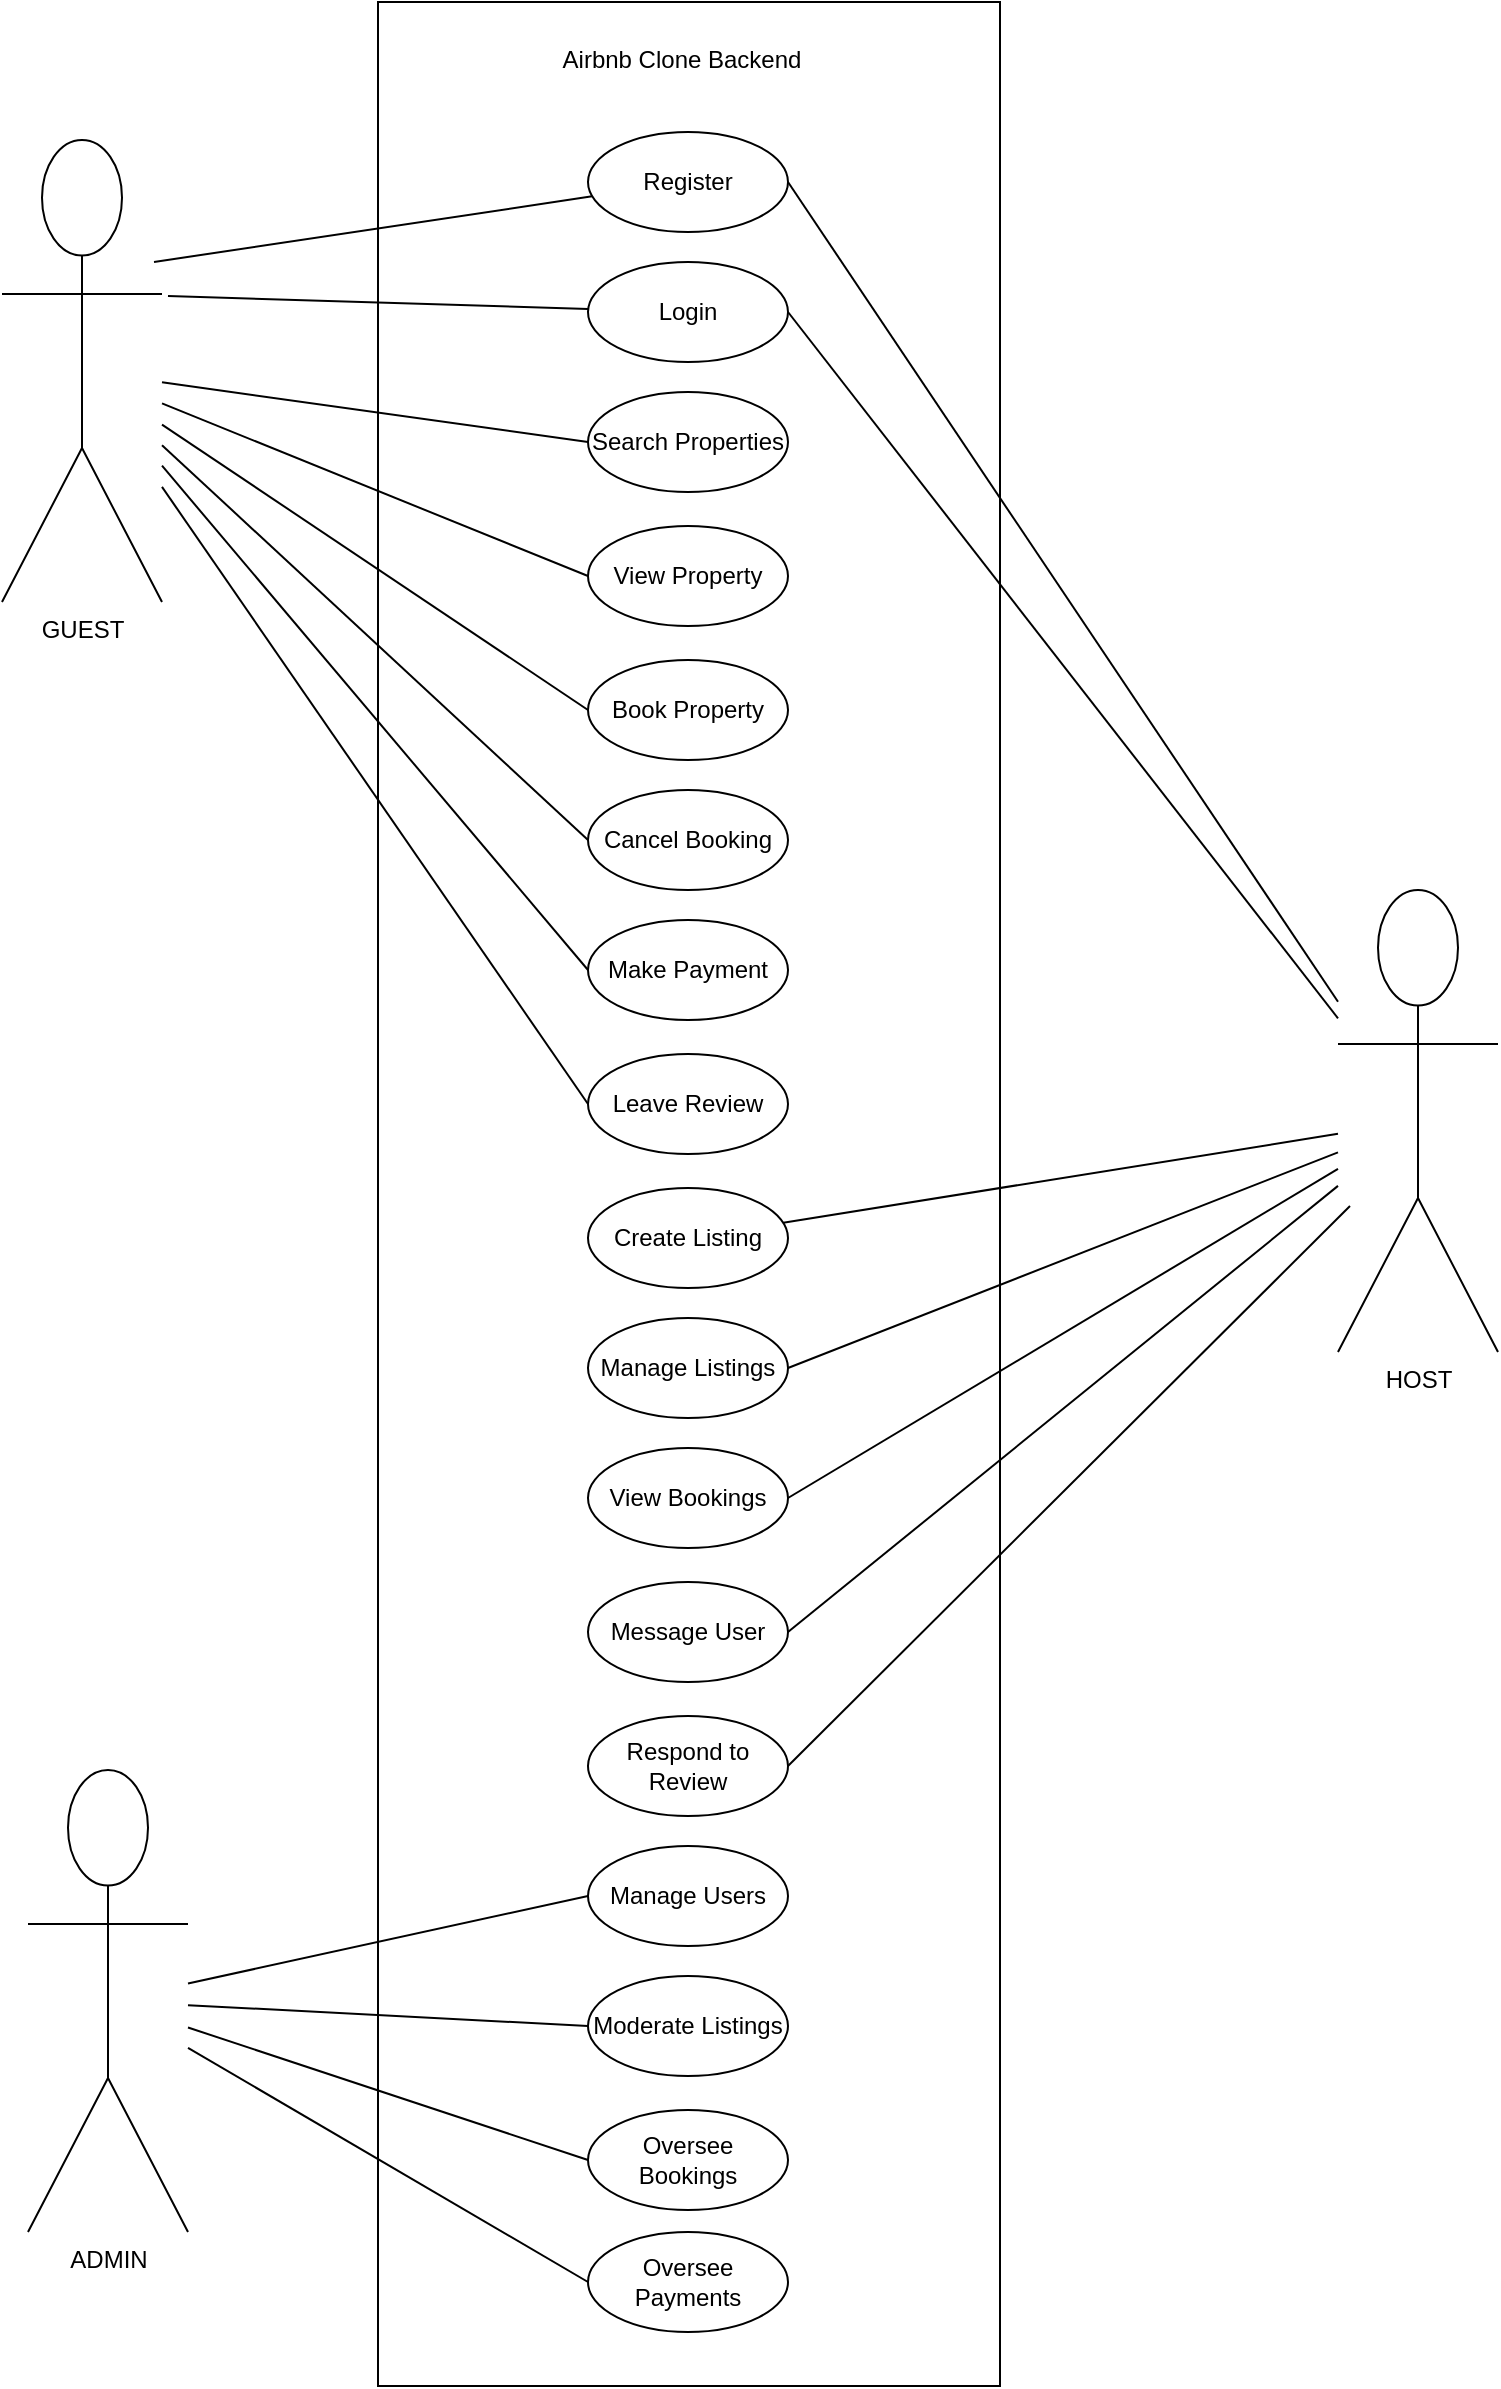 <mxfile version="27.0.9">
  <diagram name="Page-1" id="eyrL52lS8Bh4YlAJyLUm">
    <mxGraphModel dx="1342" dy="814" grid="0" gridSize="10" guides="1" tooltips="1" connect="1" arrows="1" fold="1" page="1" pageScale="1" pageWidth="1169" pageHeight="1654" background="none" math="0" shadow="0">
      <root>
        <mxCell id="0" />
        <mxCell id="1" parent="0" />
        <mxCell id="PmIO8PrlXLLV8G7AWw4p-25" value="" style="whiteSpace=wrap;html=1;" vertex="1" parent="1">
          <mxGeometry x="235" y="33" width="311" height="1192" as="geometry" />
        </mxCell>
        <mxCell id="PmIO8PrlXLLV8G7AWw4p-1" value="GUEST" style="shape=umlActor;verticalLabelPosition=bottom;verticalAlign=top;html=1;outlineConnect=0;" vertex="1" parent="1">
          <mxGeometry x="47" y="102" width="80" height="231" as="geometry" />
        </mxCell>
        <mxCell id="PmIO8PrlXLLV8G7AWw4p-6" value="Register" style="shape=ellipse;html=1;dashed=0;whiteSpace=wrap;perimeter=ellipsePerimeter;" vertex="1" parent="1">
          <mxGeometry x="340" y="98" width="100" height="50" as="geometry" />
        </mxCell>
        <mxCell id="PmIO8PrlXLLV8G7AWw4p-7" value="Login" style="shape=ellipse;html=1;dashed=0;whiteSpace=wrap;perimeter=ellipsePerimeter;" vertex="1" parent="1">
          <mxGeometry x="340" y="163" width="100" height="50" as="geometry" />
        </mxCell>
        <mxCell id="PmIO8PrlXLLV8G7AWw4p-8" value="Search Properties" style="shape=ellipse;html=1;dashed=0;whiteSpace=wrap;perimeter=ellipsePerimeter;" vertex="1" parent="1">
          <mxGeometry x="340" y="228" width="100" height="50" as="geometry" />
        </mxCell>
        <mxCell id="PmIO8PrlXLLV8G7AWw4p-10" value="View Property" style="shape=ellipse;html=1;dashed=0;whiteSpace=wrap;perimeter=ellipsePerimeter;" vertex="1" parent="1">
          <mxGeometry x="340" y="295" width="100" height="50" as="geometry" />
        </mxCell>
        <mxCell id="PmIO8PrlXLLV8G7AWw4p-11" value="Book Property" style="shape=ellipse;html=1;dashed=0;whiteSpace=wrap;perimeter=ellipsePerimeter;" vertex="1" parent="1">
          <mxGeometry x="340" y="362" width="100" height="50" as="geometry" />
        </mxCell>
        <mxCell id="PmIO8PrlXLLV8G7AWw4p-12" value="Cancel Booking" style="shape=ellipse;html=1;dashed=0;whiteSpace=wrap;perimeter=ellipsePerimeter;" vertex="1" parent="1">
          <mxGeometry x="340" y="427" width="100" height="50" as="geometry" />
        </mxCell>
        <mxCell id="PmIO8PrlXLLV8G7AWw4p-13" value="Make Payment" style="shape=ellipse;html=1;dashed=0;whiteSpace=wrap;perimeter=ellipsePerimeter;" vertex="1" parent="1">
          <mxGeometry x="340" y="492" width="100" height="50" as="geometry" />
        </mxCell>
        <mxCell id="PmIO8PrlXLLV8G7AWw4p-14" value="Leave Review" style="shape=ellipse;html=1;dashed=0;whiteSpace=wrap;perimeter=ellipsePerimeter;" vertex="1" parent="1">
          <mxGeometry x="340" y="559" width="100" height="50" as="geometry" />
        </mxCell>
        <mxCell id="PmIO8PrlXLLV8G7AWw4p-15" value="Create Listing" style="shape=ellipse;html=1;dashed=0;whiteSpace=wrap;perimeter=ellipsePerimeter;" vertex="1" parent="1">
          <mxGeometry x="340" y="626" width="100" height="50" as="geometry" />
        </mxCell>
        <mxCell id="PmIO8PrlXLLV8G7AWw4p-16" value="Manage Listings" style="shape=ellipse;html=1;dashed=0;whiteSpace=wrap;perimeter=ellipsePerimeter;" vertex="1" parent="1">
          <mxGeometry x="340" y="691" width="100" height="50" as="geometry" />
        </mxCell>
        <mxCell id="PmIO8PrlXLLV8G7AWw4p-17" value="View Bookings" style="shape=ellipse;html=1;dashed=0;whiteSpace=wrap;perimeter=ellipsePerimeter;" vertex="1" parent="1">
          <mxGeometry x="340" y="756" width="100" height="50" as="geometry" />
        </mxCell>
        <mxCell id="PmIO8PrlXLLV8G7AWw4p-18" value="Message User" style="shape=ellipse;html=1;dashed=0;whiteSpace=wrap;perimeter=ellipsePerimeter;" vertex="1" parent="1">
          <mxGeometry x="340" y="823" width="100" height="50" as="geometry" />
        </mxCell>
        <mxCell id="PmIO8PrlXLLV8G7AWw4p-19" value="Respond to Review" style="shape=ellipse;html=1;dashed=0;whiteSpace=wrap;perimeter=ellipsePerimeter;" vertex="1" parent="1">
          <mxGeometry x="340" y="890" width="100" height="50" as="geometry" />
        </mxCell>
        <mxCell id="PmIO8PrlXLLV8G7AWw4p-20" value="Manage Users" style="shape=ellipse;html=1;dashed=0;whiteSpace=wrap;perimeter=ellipsePerimeter;" vertex="1" parent="1">
          <mxGeometry x="340" y="955" width="100" height="50" as="geometry" />
        </mxCell>
        <mxCell id="PmIO8PrlXLLV8G7AWw4p-21" value="Moderate Listings" style="shape=ellipse;html=1;dashed=0;whiteSpace=wrap;perimeter=ellipsePerimeter;" vertex="1" parent="1">
          <mxGeometry x="340" y="1020" width="100" height="50" as="geometry" />
        </mxCell>
        <mxCell id="PmIO8PrlXLLV8G7AWw4p-22" value="Oversee Bookings" style="shape=ellipse;html=1;dashed=0;whiteSpace=wrap;perimeter=ellipsePerimeter;" vertex="1" parent="1">
          <mxGeometry x="340" y="1087" width="100" height="50" as="geometry" />
        </mxCell>
        <mxCell id="PmIO8PrlXLLV8G7AWw4p-23" value="Oversee Payments" style="shape=ellipse;html=1;dashed=0;whiteSpace=wrap;perimeter=ellipsePerimeter;" vertex="1" parent="1">
          <mxGeometry x="340" y="1148" width="100" height="50" as="geometry" />
        </mxCell>
        <mxCell id="PmIO8PrlXLLV8G7AWw4p-24" value="&amp;nbsp;Airbnb Clone Backend&amp;nbsp;" style="whiteSpace=wrap;html=1;strokeColor=none;" vertex="1" parent="1">
          <mxGeometry x="280" y="47" width="214" height="30" as="geometry" />
        </mxCell>
        <mxCell id="PmIO8PrlXLLV8G7AWw4p-26" value="HOST" style="shape=umlActor;verticalLabelPosition=bottom;verticalAlign=top;html=1;outlineConnect=0;" vertex="1" parent="1">
          <mxGeometry x="715" y="477" width="80" height="231" as="geometry" />
        </mxCell>
        <mxCell id="PmIO8PrlXLLV8G7AWw4p-27" value="ADMIN" style="shape=umlActor;verticalLabelPosition=bottom;verticalAlign=top;html=1;outlineConnect=0;" vertex="1" parent="1">
          <mxGeometry x="60" y="917" width="80" height="231" as="geometry" />
        </mxCell>
        <mxCell id="PmIO8PrlXLLV8G7AWw4p-30" value="" style="endArrow=none;html=1;rounded=0;" edge="1" parent="1" target="PmIO8PrlXLLV8G7AWw4p-6">
          <mxGeometry width="50" height="50" relative="1" as="geometry">
            <mxPoint x="123" y="163" as="sourcePoint" />
            <mxPoint x="173" y="113" as="targetPoint" />
          </mxGeometry>
        </mxCell>
        <mxCell id="PmIO8PrlXLLV8G7AWw4p-31" value="" style="endArrow=none;html=1;rounded=0;" edge="1" parent="1" target="PmIO8PrlXLLV8G7AWw4p-7">
          <mxGeometry width="50" height="50" relative="1" as="geometry">
            <mxPoint x="130" y="180" as="sourcePoint" />
            <mxPoint x="188" y="186" as="targetPoint" />
          </mxGeometry>
        </mxCell>
        <mxCell id="PmIO8PrlXLLV8G7AWw4p-32" value="" style="endArrow=none;html=1;rounded=0;entryX=0;entryY=0.5;entryDx=0;entryDy=0;" edge="1" parent="1" source="PmIO8PrlXLLV8G7AWw4p-1" target="PmIO8PrlXLLV8G7AWw4p-8">
          <mxGeometry width="50" height="50" relative="1" as="geometry">
            <mxPoint x="130" y="345" as="sourcePoint" />
            <mxPoint x="340" y="352" as="targetPoint" />
          </mxGeometry>
        </mxCell>
        <mxCell id="PmIO8PrlXLLV8G7AWw4p-33" value="" style="endArrow=none;html=1;rounded=0;entryX=0;entryY=0.5;entryDx=0;entryDy=0;" edge="1" parent="1" source="PmIO8PrlXLLV8G7AWw4p-1" target="PmIO8PrlXLLV8G7AWw4p-10">
          <mxGeometry width="50" height="50" relative="1" as="geometry">
            <mxPoint x="140" y="277" as="sourcePoint" />
            <mxPoint x="326" y="302" as="targetPoint" />
          </mxGeometry>
        </mxCell>
        <mxCell id="PmIO8PrlXLLV8G7AWw4p-34" value="" style="endArrow=none;html=1;rounded=0;entryX=0;entryY=0.5;entryDx=0;entryDy=0;" edge="1" parent="1" source="PmIO8PrlXLLV8G7AWw4p-1" target="PmIO8PrlXLLV8G7AWw4p-11">
          <mxGeometry width="50" height="50" relative="1" as="geometry">
            <mxPoint x="86" y="359" as="sourcePoint" />
            <mxPoint x="296" y="366" as="targetPoint" />
          </mxGeometry>
        </mxCell>
        <mxCell id="PmIO8PrlXLLV8G7AWw4p-35" value="" style="endArrow=none;html=1;rounded=0;entryX=0;entryY=0.5;entryDx=0;entryDy=0;" edge="1" parent="1" source="PmIO8PrlXLLV8G7AWw4p-1" target="PmIO8PrlXLLV8G7AWw4p-12">
          <mxGeometry width="50" height="50" relative="1" as="geometry">
            <mxPoint x="111" y="302" as="sourcePoint" />
            <mxPoint x="324" y="445" as="targetPoint" />
          </mxGeometry>
        </mxCell>
        <mxCell id="PmIO8PrlXLLV8G7AWw4p-36" value="" style="endArrow=none;html=1;rounded=0;entryX=0;entryY=0.5;entryDx=0;entryDy=0;" edge="1" parent="1" source="PmIO8PrlXLLV8G7AWw4p-1" target="PmIO8PrlXLLV8G7AWw4p-13">
          <mxGeometry width="50" height="50" relative="1" as="geometry">
            <mxPoint x="111" y="497" as="sourcePoint" />
            <mxPoint x="161" y="447" as="targetPoint" />
          </mxGeometry>
        </mxCell>
        <mxCell id="PmIO8PrlXLLV8G7AWw4p-37" value="" style="endArrow=none;html=1;rounded=0;entryX=0;entryY=0.5;entryDx=0;entryDy=0;" edge="1" parent="1" source="PmIO8PrlXLLV8G7AWw4p-1" target="PmIO8PrlXLLV8G7AWw4p-14">
          <mxGeometry width="50" height="50" relative="1" as="geometry">
            <mxPoint x="102" y="542" as="sourcePoint" />
            <mxPoint x="152" y="492" as="targetPoint" />
          </mxGeometry>
        </mxCell>
        <mxCell id="PmIO8PrlXLLV8G7AWw4p-38" value="" style="endArrow=none;html=1;rounded=0;" edge="1" parent="1" source="PmIO8PrlXLLV8G7AWw4p-15" target="PmIO8PrlXLLV8G7AWw4p-26">
          <mxGeometry width="50" height="50" relative="1" as="geometry">
            <mxPoint x="535" y="613" as="sourcePoint" />
            <mxPoint x="763.831" y="661.403" as="targetPoint" />
          </mxGeometry>
        </mxCell>
        <mxCell id="PmIO8PrlXLLV8G7AWw4p-40" value="" style="endArrow=none;html=1;rounded=0;exitX=1;exitY=0.5;exitDx=0;exitDy=0;" edge="1" parent="1" source="PmIO8PrlXLLV8G7AWw4p-16" target="PmIO8PrlXLLV8G7AWw4p-26">
          <mxGeometry width="50" height="50" relative="1" as="geometry">
            <mxPoint x="466" y="719" as="sourcePoint" />
            <mxPoint x="743" y="674" as="targetPoint" />
          </mxGeometry>
        </mxCell>
        <mxCell id="PmIO8PrlXLLV8G7AWw4p-41" value="" style="endArrow=none;html=1;rounded=0;exitX=1;exitY=0.5;exitDx=0;exitDy=0;" edge="1" parent="1" source="PmIO8PrlXLLV8G7AWw4p-17" target="PmIO8PrlXLLV8G7AWw4p-26">
          <mxGeometry width="50" height="50" relative="1" as="geometry">
            <mxPoint x="547" y="779" as="sourcePoint" />
            <mxPoint x="597" y="729" as="targetPoint" />
          </mxGeometry>
        </mxCell>
        <mxCell id="PmIO8PrlXLLV8G7AWw4p-42" value="" style="endArrow=none;html=1;rounded=0;exitX=1;exitY=0.5;exitDx=0;exitDy=0;" edge="1" parent="1" source="PmIO8PrlXLLV8G7AWw4p-18" target="PmIO8PrlXLLV8G7AWw4p-26">
          <mxGeometry width="50" height="50" relative="1" as="geometry">
            <mxPoint x="475" y="853" as="sourcePoint" />
            <mxPoint x="750" y="688" as="targetPoint" />
          </mxGeometry>
        </mxCell>
        <mxCell id="PmIO8PrlXLLV8G7AWw4p-43" value="" style="endArrow=none;html=1;rounded=0;exitX=1;exitY=0.5;exitDx=0;exitDy=0;" edge="1" parent="1" source="PmIO8PrlXLLV8G7AWw4p-19">
          <mxGeometry width="50" height="50" relative="1" as="geometry">
            <mxPoint x="450" y="858" as="sourcePoint" />
            <mxPoint x="721" y="635" as="targetPoint" />
          </mxGeometry>
        </mxCell>
        <mxCell id="PmIO8PrlXLLV8G7AWw4p-44" value="" style="endArrow=none;html=1;rounded=0;entryX=0;entryY=0.5;entryDx=0;entryDy=0;" edge="1" parent="1" source="PmIO8PrlXLLV8G7AWw4p-27" target="PmIO8PrlXLLV8G7AWw4p-20">
          <mxGeometry width="50" height="50" relative="1" as="geometry">
            <mxPoint x="158" y="1045" as="sourcePoint" />
            <mxPoint x="208" y="995" as="targetPoint" />
          </mxGeometry>
        </mxCell>
        <mxCell id="PmIO8PrlXLLV8G7AWw4p-45" value="" style="endArrow=none;html=1;rounded=0;entryX=0;entryY=0.5;entryDx=0;entryDy=0;" edge="1" parent="1" source="PmIO8PrlXLLV8G7AWw4p-27" target="PmIO8PrlXLLV8G7AWw4p-21">
          <mxGeometry width="50" height="50" relative="1" as="geometry">
            <mxPoint x="150" y="1034" as="sourcePoint" />
            <mxPoint x="350" y="990" as="targetPoint" />
          </mxGeometry>
        </mxCell>
        <mxCell id="PmIO8PrlXLLV8G7AWw4p-46" value="" style="endArrow=none;html=1;rounded=0;entryX=0;entryY=0.5;entryDx=0;entryDy=0;" edge="1" parent="1" source="PmIO8PrlXLLV8G7AWw4p-27" target="PmIO8PrlXLLV8G7AWw4p-22">
          <mxGeometry width="50" height="50" relative="1" as="geometry">
            <mxPoint x="150" y="1045" as="sourcePoint" />
            <mxPoint x="350" y="1055" as="targetPoint" />
          </mxGeometry>
        </mxCell>
        <mxCell id="PmIO8PrlXLLV8G7AWw4p-47" value="" style="endArrow=none;html=1;rounded=0;entryX=0;entryY=0.5;entryDx=0;entryDy=0;" edge="1" parent="1" source="PmIO8PrlXLLV8G7AWw4p-27" target="PmIO8PrlXLLV8G7AWw4p-23">
          <mxGeometry width="50" height="50" relative="1" as="geometry">
            <mxPoint x="150" y="1056" as="sourcePoint" />
            <mxPoint x="350" y="1122" as="targetPoint" />
          </mxGeometry>
        </mxCell>
        <mxCell id="PmIO8PrlXLLV8G7AWw4p-48" value="" style="endArrow=none;html=1;rounded=0;exitX=1;exitY=0.5;exitDx=0;exitDy=0;" edge="1" parent="1" source="PmIO8PrlXLLV8G7AWw4p-6" target="PmIO8PrlXLLV8G7AWw4p-26">
          <mxGeometry width="50" height="50" relative="1" as="geometry">
            <mxPoint x="655" y="463" as="sourcePoint" />
            <mxPoint x="705" y="413" as="targetPoint" />
          </mxGeometry>
        </mxCell>
        <mxCell id="PmIO8PrlXLLV8G7AWw4p-49" value="" style="endArrow=none;html=1;rounded=0;exitX=1;exitY=0.5;exitDx=0;exitDy=0;" edge="1" parent="1" source="PmIO8PrlXLLV8G7AWw4p-7" target="PmIO8PrlXLLV8G7AWw4p-26">
          <mxGeometry width="50" height="50" relative="1" as="geometry">
            <mxPoint x="430" y="133" as="sourcePoint" />
            <mxPoint x="705" y="543" as="targetPoint" />
          </mxGeometry>
        </mxCell>
      </root>
    </mxGraphModel>
  </diagram>
</mxfile>
